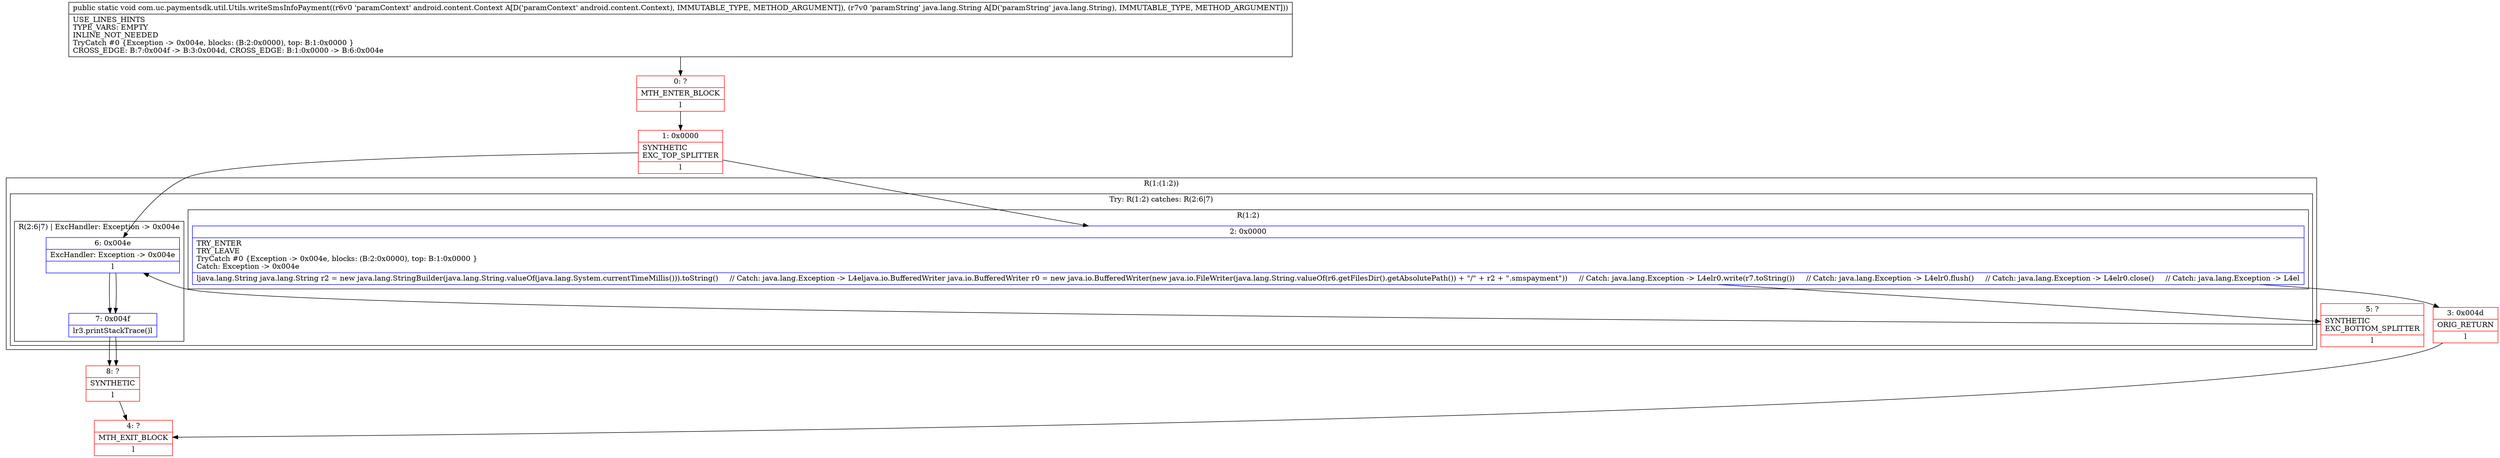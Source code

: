 digraph "CFG forcom.uc.paymentsdk.util.Utils.writeSmsInfoPayment(Landroid\/content\/Context;Ljava\/lang\/String;)V" {
subgraph cluster_Region_1065726248 {
label = "R(1:(1:2))";
node [shape=record,color=blue];
subgraph cluster_TryCatchRegion_1772863605 {
label = "Try: R(1:2) catches: R(2:6|7)";
node [shape=record,color=blue];
subgraph cluster_Region_1454527084 {
label = "R(1:2)";
node [shape=record,color=blue];
Node_2 [shape=record,label="{2\:\ 0x0000|TRY_ENTER\lTRY_LEAVE\lTryCatch #0 \{Exception \-\> 0x004e, blocks: (B:2:0x0000), top: B:1:0x0000 \}\lCatch: Exception \-\> 0x004e\l|ljava.lang.String java.lang.String r2 = new java.lang.StringBuilder(java.lang.String.valueOf(java.lang.System.currentTimeMillis())).toString()     \/\/ Catch: java.lang.Exception \-\> L4eljava.io.BufferedWriter java.io.BufferedWriter r0 = new java.io.BufferedWriter(new java.io.FileWriter(java.lang.String.valueOf(r6.getFilesDir().getAbsolutePath()) + \"\/\" + r2 + \".smspayment\"))     \/\/ Catch: java.lang.Exception \-\> L4elr0.write(r7.toString())     \/\/ Catch: java.lang.Exception \-\> L4elr0.flush()     \/\/ Catch: java.lang.Exception \-\> L4elr0.close()     \/\/ Catch: java.lang.Exception \-\> L4el}"];
}
subgraph cluster_Region_1825665698 {
label = "R(2:6|7) | ExcHandler: Exception \-\> 0x004e\l";
node [shape=record,color=blue];
Node_6 [shape=record,label="{6\:\ 0x004e|ExcHandler: Exception \-\> 0x004e\l|l}"];
Node_7 [shape=record,label="{7\:\ 0x004f|lr3.printStackTrace()l}"];
}
}
}
subgraph cluster_Region_1825665698 {
label = "R(2:6|7) | ExcHandler: Exception \-\> 0x004e\l";
node [shape=record,color=blue];
Node_6 [shape=record,label="{6\:\ 0x004e|ExcHandler: Exception \-\> 0x004e\l|l}"];
Node_7 [shape=record,label="{7\:\ 0x004f|lr3.printStackTrace()l}"];
}
Node_0 [shape=record,color=red,label="{0\:\ ?|MTH_ENTER_BLOCK\l|l}"];
Node_1 [shape=record,color=red,label="{1\:\ 0x0000|SYNTHETIC\lEXC_TOP_SPLITTER\l|l}"];
Node_3 [shape=record,color=red,label="{3\:\ 0x004d|ORIG_RETURN\l|l}"];
Node_4 [shape=record,color=red,label="{4\:\ ?|MTH_EXIT_BLOCK\l|l}"];
Node_5 [shape=record,color=red,label="{5\:\ ?|SYNTHETIC\lEXC_BOTTOM_SPLITTER\l|l}"];
Node_8 [shape=record,color=red,label="{8\:\ ?|SYNTHETIC\l|l}"];
MethodNode[shape=record,label="{public static void com.uc.paymentsdk.util.Utils.writeSmsInfoPayment((r6v0 'paramContext' android.content.Context A[D('paramContext' android.content.Context), IMMUTABLE_TYPE, METHOD_ARGUMENT]), (r7v0 'paramString' java.lang.String A[D('paramString' java.lang.String), IMMUTABLE_TYPE, METHOD_ARGUMENT]))  | USE_LINES_HINTS\lTYPE_VARS: EMPTY\lINLINE_NOT_NEEDED\lTryCatch #0 \{Exception \-\> 0x004e, blocks: (B:2:0x0000), top: B:1:0x0000 \}\lCROSS_EDGE: B:7:0x004f \-\> B:3:0x004d, CROSS_EDGE: B:1:0x0000 \-\> B:6:0x004e\l}"];
MethodNode -> Node_0;
Node_2 -> Node_3;
Node_2 -> Node_5;
Node_6 -> Node_7;
Node_7 -> Node_8;
Node_6 -> Node_7;
Node_7 -> Node_8;
Node_0 -> Node_1;
Node_1 -> Node_2;
Node_1 -> Node_6;
Node_3 -> Node_4;
Node_5 -> Node_6;
Node_8 -> Node_4;
}

